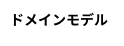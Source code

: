 @startuml

title "ドメインモデル"

' class タスク {
'   タスクID
'   タスク名
'   タスクステータス
'   担当ユーザーID
'   期日
'   延期回数
' }

' タスク --> ユーザー
' Class15 ..> Class16
' Class17 ..|> Class18
' Class19 <--* Class20

@enduml